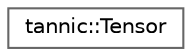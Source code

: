 digraph "Graphical Class Hierarchy"
{
 // LATEX_PDF_SIZE
  bgcolor="transparent";
  edge [fontname=Helvetica,fontsize=10,labelfontname=Helvetica,labelfontsize=10];
  node [fontname=Helvetica,fontsize=10,shape=box,height=0.2,width=0.4];
  rankdir="LR";
  Node0 [id="Node000000",label="tannic::Tensor",height=0.2,width=0.4,color="grey40", fillcolor="white", style="filled",URL="$da/d93/classtannic_1_1Tensor.html",tooltip="A multidimensional, strided tensor data structure."];
}
